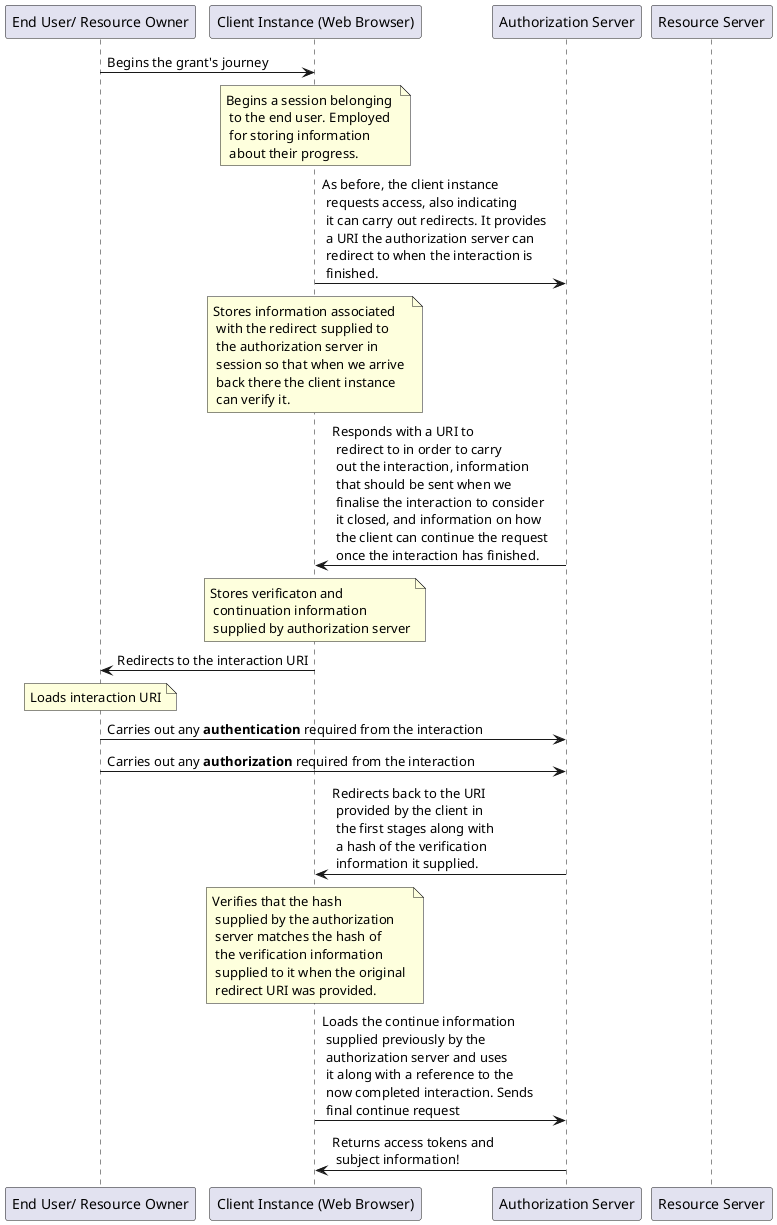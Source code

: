 @startuml

Participant "End User/ Resource Owner" as end_user_resource_owner
Participant "Client Instance (Web Browser)" as client_instance
Participant "Authorization Server" as authorization_server
Participant "Resource Server" as resource_server

end_user_resource_owner -> client_instance: Begins the grant's journey
note over client_instance: Begins a session belonging \n to the end user. Employed \n for storing information \n about their progress.
client_instance -> authorization_server: As before, the client instance \n requests access, also indicating \n it can carry out redirects. It provides \n a URI the authorization server can \n redirect to when the interaction is \n finished.
note over client_instance: Stores information associated \n with the redirect supplied to \n the authorization server in \n session so that when we arrive \n back there the client instance \n can verify it.
authorization_server -> client_instance: Responds with a URI to \n redirect to in order to carry \n out the interaction, information \n that should be sent when we \n finalise the interaction to consider \n it closed, and information on how \n the client can continue the request \n once the interaction has finished.
note over client_instance: Stores verificaton and \n continuation information \n supplied by authorization server
client_instance -> end_user_resource_owner: Redirects to the interaction URI
note over end_user_resource_owner: Loads interaction URI
end_user_resource_owner -> authorization_server: Carries out any **authentication** required from the interaction
end_user_resource_owner -> authorization_server: Carries out any **authorization** required from the interaction
authorization_server-> client_instance: Redirects back to the URI \n provided by the client in \n the first stages along with \n a hash of the verification \n information it supplied.
note over client_instance: Verifies that the hash \n supplied by the authorization \n server matches the hash of \n the verification information \n supplied to it when the original \n redirect URI was provided.
client_instance -> authorization_server: Loads the continue information \n supplied previously by the \n authorization server and uses \n it along with a reference to the \n now completed interaction. Sends \n final continue request
authorization_server -> client_instance: Returns access tokens and \n subject information!

@enduml